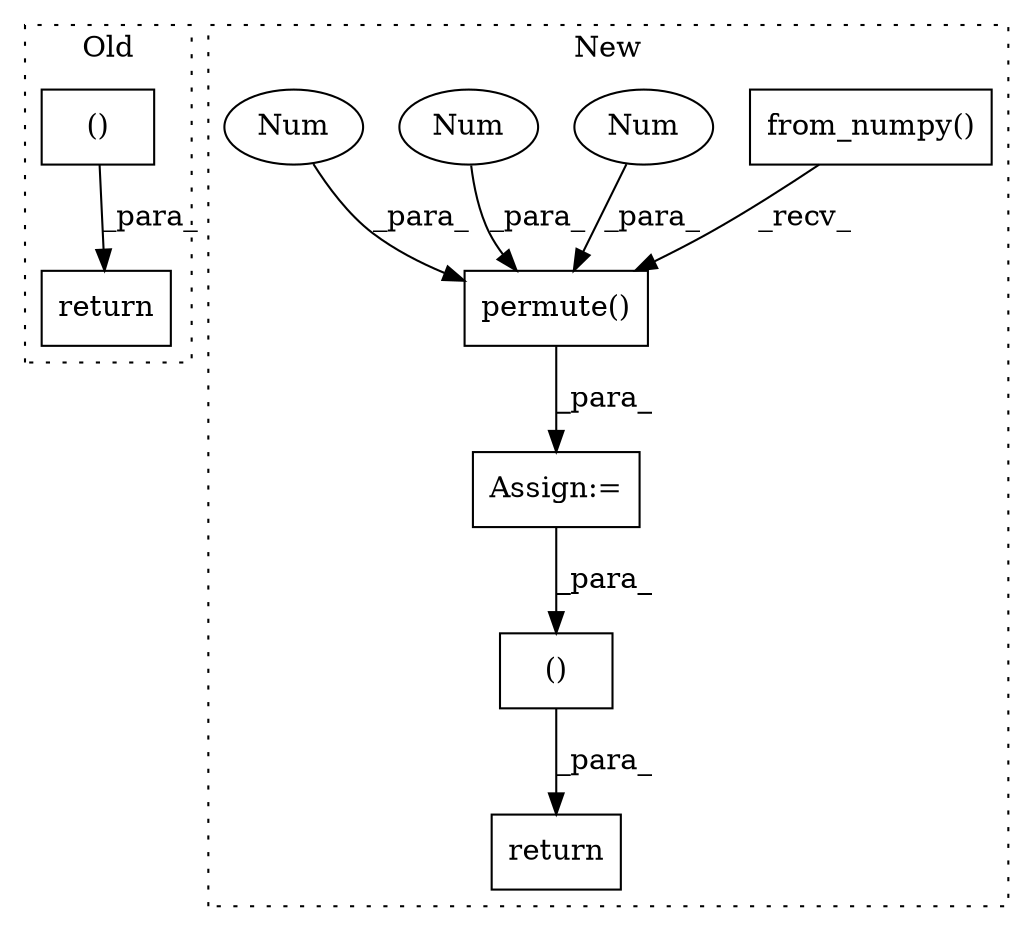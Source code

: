 digraph G {
subgraph cluster0 {
1 [label="()" a="54" s="2848" l="12" shape="box"];
5 [label="return" a="93" s="2837" l="7" shape="box"];
label = "Old";
style="dotted";
}
subgraph cluster1 {
2 [label="from_numpy()" a="75" s="2959,2980" l="17,1" shape="box"];
3 [label="Assign:=" a="68" s="2956" l="3" shape="box"];
4 [label="()" a="54" s="3075" l="6" shape="box"];
6 [label="return" a="93" s="3063" l="7" shape="box"];
7 [label="permute()" a="75" s="2959,2997" l="31,1" shape="box"];
8 [label="Num" a="76" s="2996" l="1" shape="ellipse"];
9 [label="Num" a="76" s="2990" l="1" shape="ellipse"];
10 [label="Num" a="76" s="2993" l="1" shape="ellipse"];
label = "New";
style="dotted";
}
1 -> 5 [label="_para_"];
2 -> 7 [label="_recv_"];
3 -> 4 [label="_para_"];
4 -> 6 [label="_para_"];
7 -> 3 [label="_para_"];
8 -> 7 [label="_para_"];
9 -> 7 [label="_para_"];
10 -> 7 [label="_para_"];
}